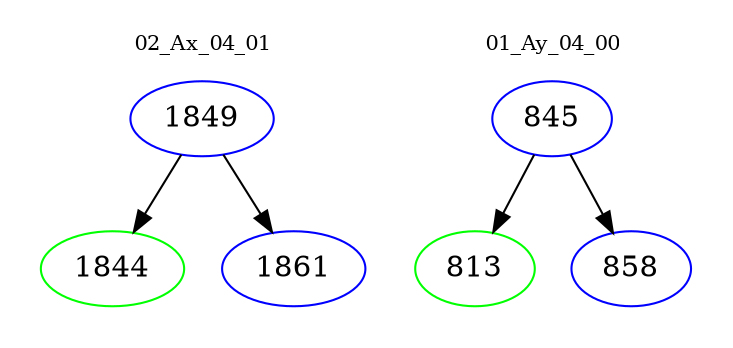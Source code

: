digraph{
subgraph cluster_0 {
color = white
label = "02_Ax_04_01";
fontsize=10;
T0_1849 [label="1849", color="blue"]
T0_1849 -> T0_1844 [color="black"]
T0_1844 [label="1844", color="green"]
T0_1849 -> T0_1861 [color="black"]
T0_1861 [label="1861", color="blue"]
}
subgraph cluster_1 {
color = white
label = "01_Ay_04_00";
fontsize=10;
T1_845 [label="845", color="blue"]
T1_845 -> T1_813 [color="black"]
T1_813 [label="813", color="green"]
T1_845 -> T1_858 [color="black"]
T1_858 [label="858", color="blue"]
}
}
